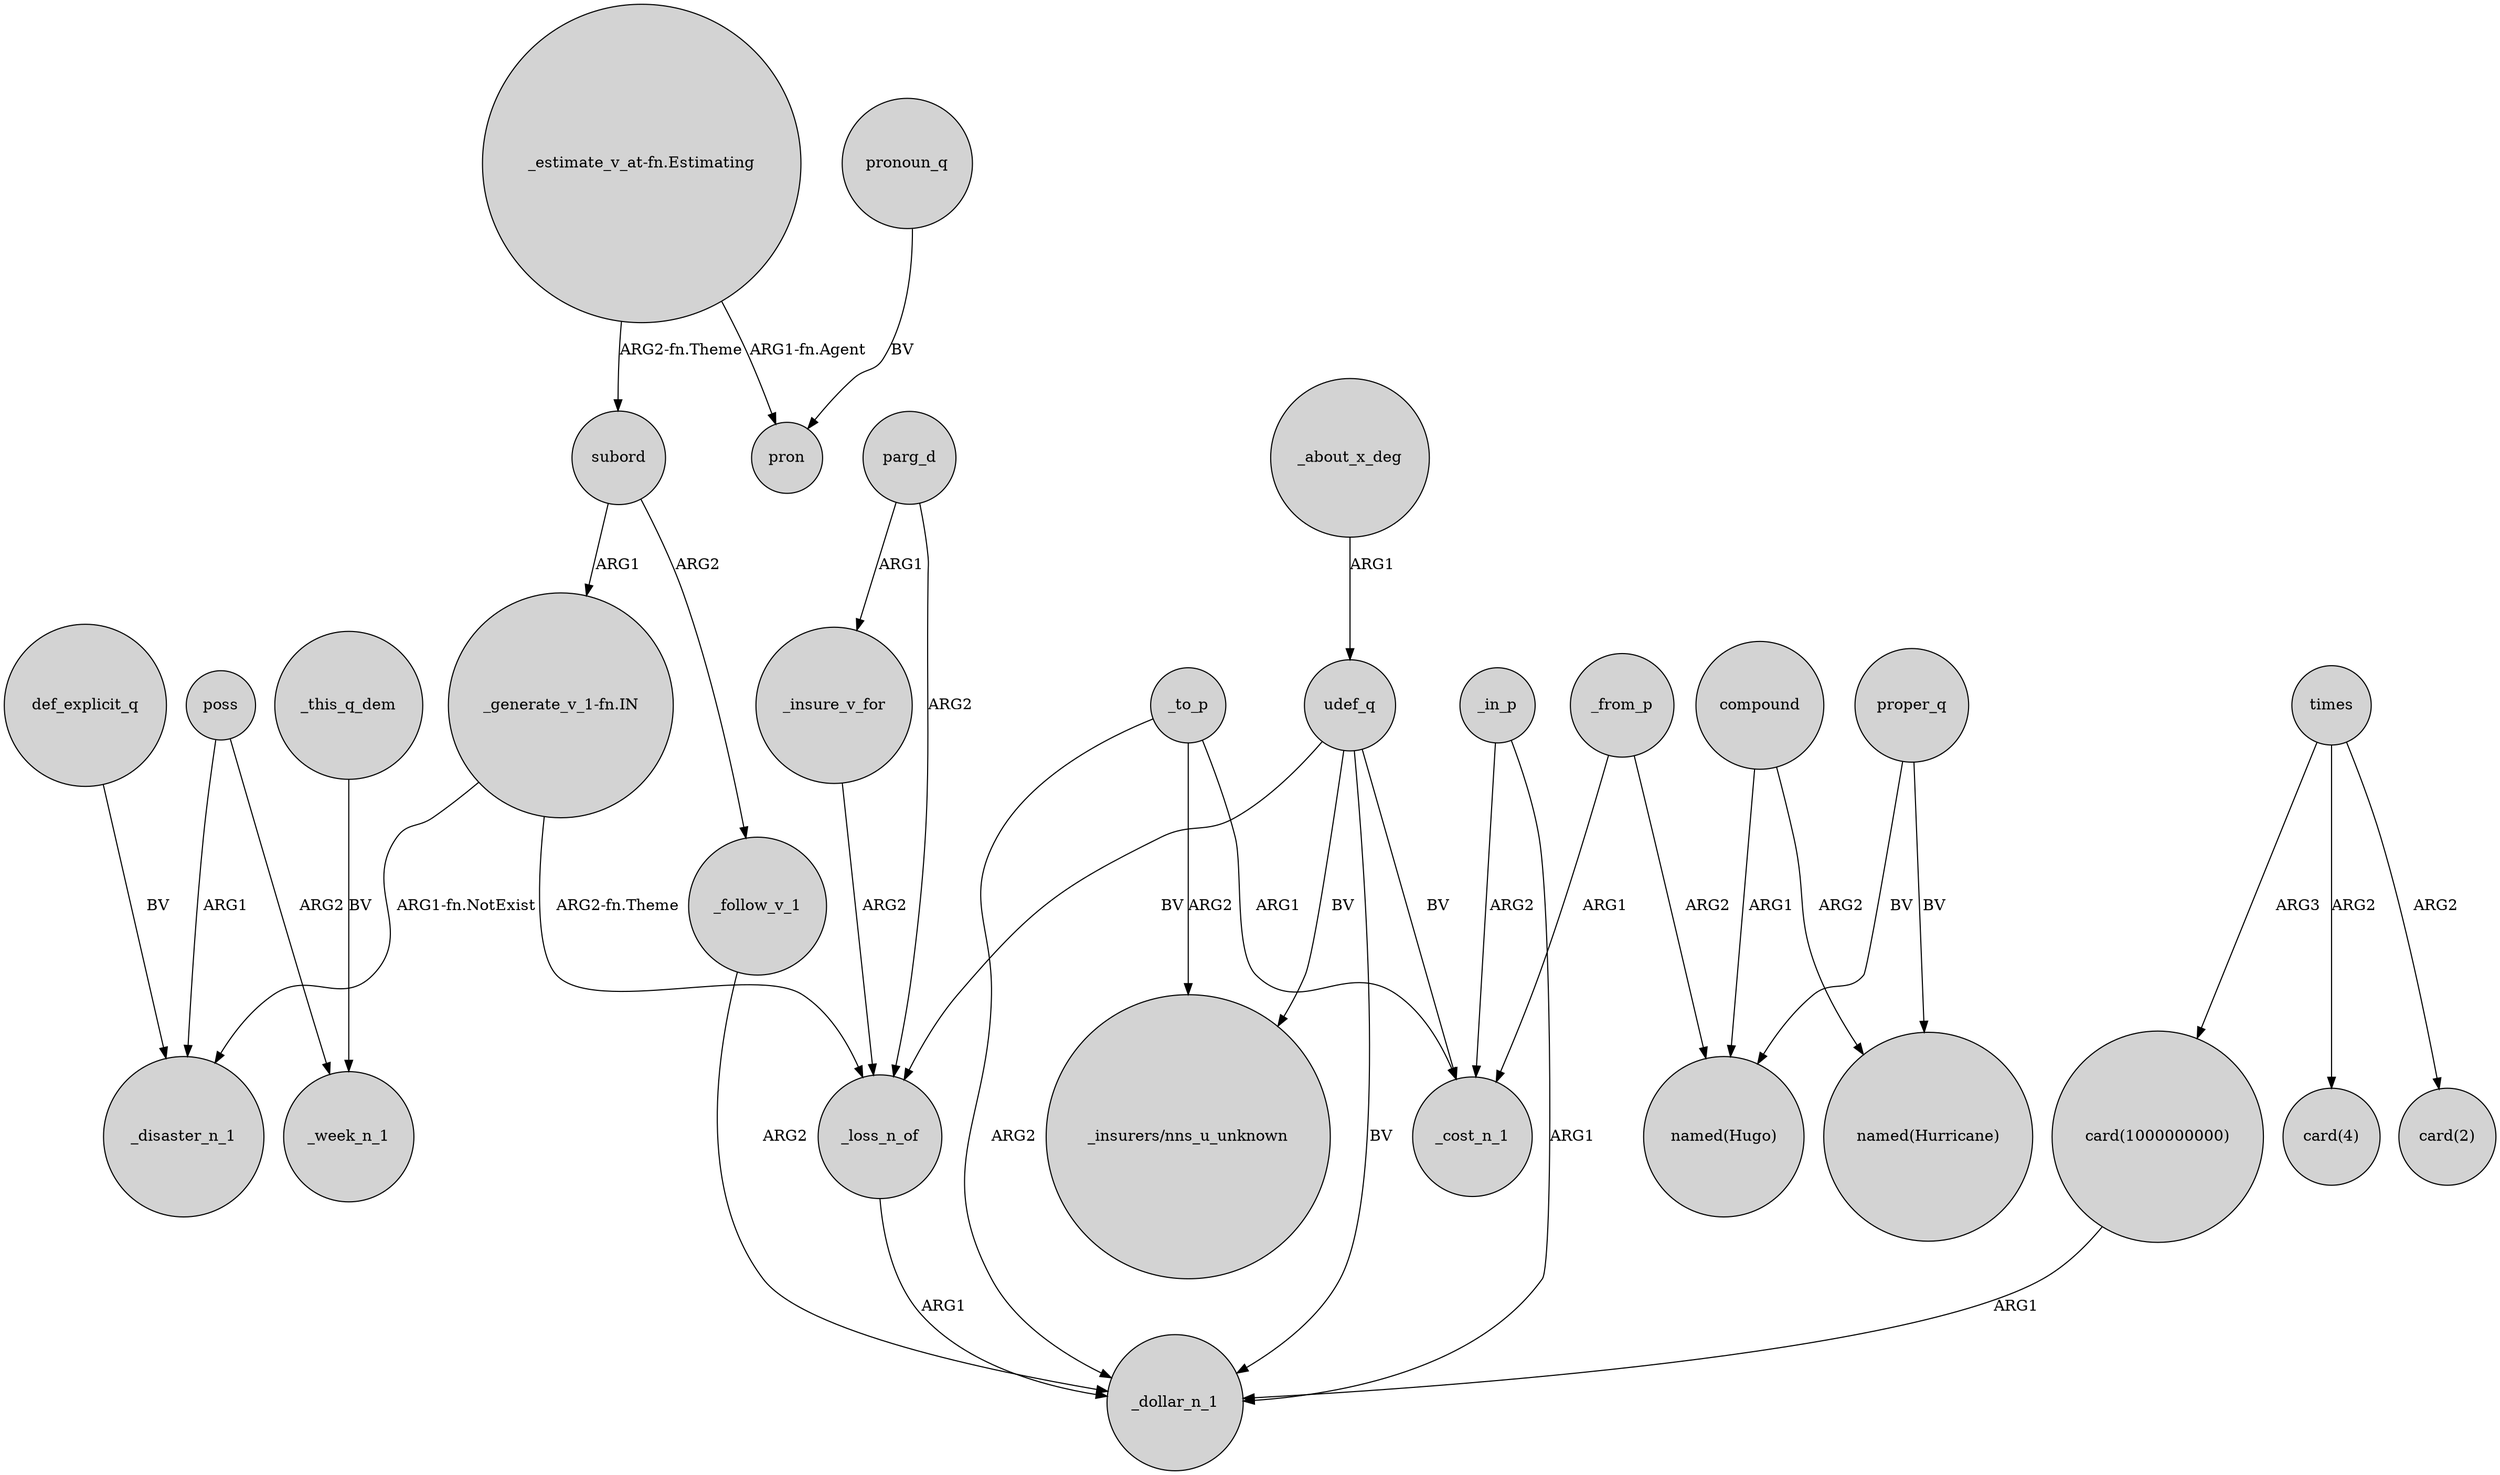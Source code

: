 digraph {
	node [shape=circle style=filled]
	_to_p -> _dollar_n_1 [label=ARG2]
	_from_p -> _cost_n_1 [label=ARG1]
	compound -> "named(Hugo)" [label=ARG1]
	def_explicit_q -> _disaster_n_1 [label=BV]
	"_generate_v_1-fn.IN" -> _loss_n_of [label="ARG2-fn.Theme"]
	_in_p -> _cost_n_1 [label=ARG2]
	_loss_n_of -> _dollar_n_1 [label=ARG1]
	subord -> _follow_v_1 [label=ARG2]
	_insure_v_for -> _loss_n_of [label=ARG2]
	udef_q -> _cost_n_1 [label=BV]
	_about_x_deg -> udef_q [label=ARG1]
	_to_p -> "_insurers/nns_u_unknown" [label=ARG2]
	_follow_v_1 -> _dollar_n_1 [label=ARG2]
	poss -> _week_n_1 [label=ARG2]
	times -> "card(1000000000)" [label=ARG3]
	_from_p -> "named(Hugo)" [label=ARG2]
	subord -> "_generate_v_1-fn.IN" [label=ARG1]
	"_estimate_v_at-fn.Estimating" -> subord [label="ARG2-fn.Theme"]
	pronoun_q -> pron [label=BV]
	_this_q_dem -> _week_n_1 [label=BV]
	parg_d -> _loss_n_of [label=ARG2]
	times -> "card(4)" [label=ARG2]
	parg_d -> _insure_v_for [label=ARG1]
	"_estimate_v_at-fn.Estimating" -> pron [label="ARG1-fn.Agent"]
	proper_q -> "named(Hugo)" [label=BV]
	times -> "card(2)" [label=ARG2]
	"_generate_v_1-fn.IN" -> _disaster_n_1 [label="ARG1-fn.NotExist"]
	_in_p -> _dollar_n_1 [label=ARG1]
	udef_q -> "_insurers/nns_u_unknown" [label=BV]
	_to_p -> _cost_n_1 [label=ARG1]
	poss -> _disaster_n_1 [label=ARG1]
	"card(1000000000)" -> _dollar_n_1 [label=ARG1]
	compound -> "named(Hurricane)" [label=ARG2]
	proper_q -> "named(Hurricane)" [label=BV]
	udef_q -> _loss_n_of [label=BV]
	udef_q -> _dollar_n_1 [label=BV]
}
